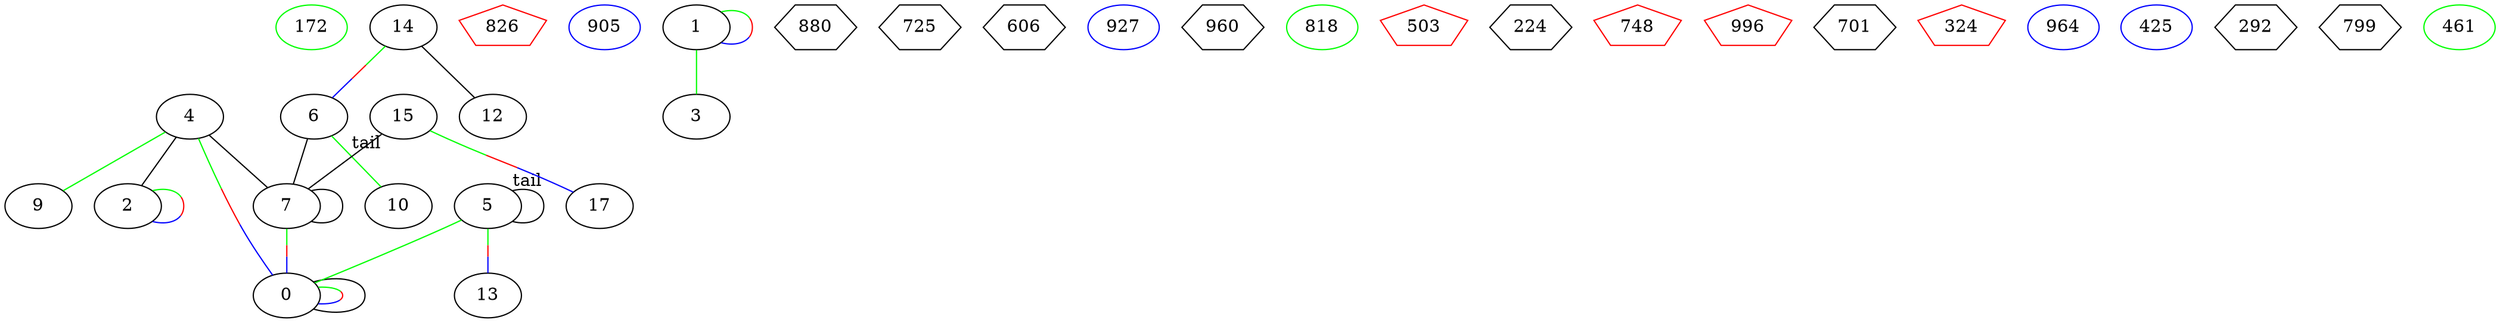 graph g {
  172 [color="green"];
  0 -- 0 [dir=none color="green:red;0.25:blue"];
  826 [shape=polygon sides=5 color="red"];
  0 -- 0 [arrowsize=3];
  905 [color="blue"];
  1 -- 1 [dir=none color="green:red;0.25:blue"];
  880 [shape="hexagon"];
  1 -- 3 [color="green"];
  725 [shape="hexagon"];
  4 -- 0 [dir=none color="green:red;0.25:blue"];
  606 [shape="hexagon"];
  4 -- 2 [arrowsize=3];
  927 [color="blue"];
  5 -- 5 [taillabel = "tail"];
  960 [shape="hexagon"];
  6 -- 7 [arrowsize=3];
  818 [color="green"];
  7 -- 0 [dir=none color="green:red;0.25:blue"];
  503 [shape=polygon sides=5 color="red"];
  5 -- 0 [color="green"];
  224 [shape="hexagon"];
  2 -- 2 [dir=none color="green:red;0.25:blue"];
  748 [shape=polygon sides=5 color="red"];
  6 -- 10 [color="green"];
  996 [shape=polygon sides=5 color="red"];
  4 -- 9 [color="green"];
  701 [shape="hexagon"];
  4 -- 7 [arrowsize=3];
  324 [shape=polygon sides=5 color="red"];
  5 -- 13 [dir=none color="green:red;0.25:blue"];
  964 [color="blue"];
  14 -- 6 [dir=none color="green:red;0.25:blue"];
  425 [color="blue"];
  14 -- 12 [arrowsize=3];
  292 [shape="hexagon"];
  7 -- 7 [arrowsize=3];
  799 [shape="hexagon"];
  15 -- 7 [taillabel = "tail"];
  461 [color="green"];
  15 -- 17 [dir=none color="green:red;0.25:blue"];
}

